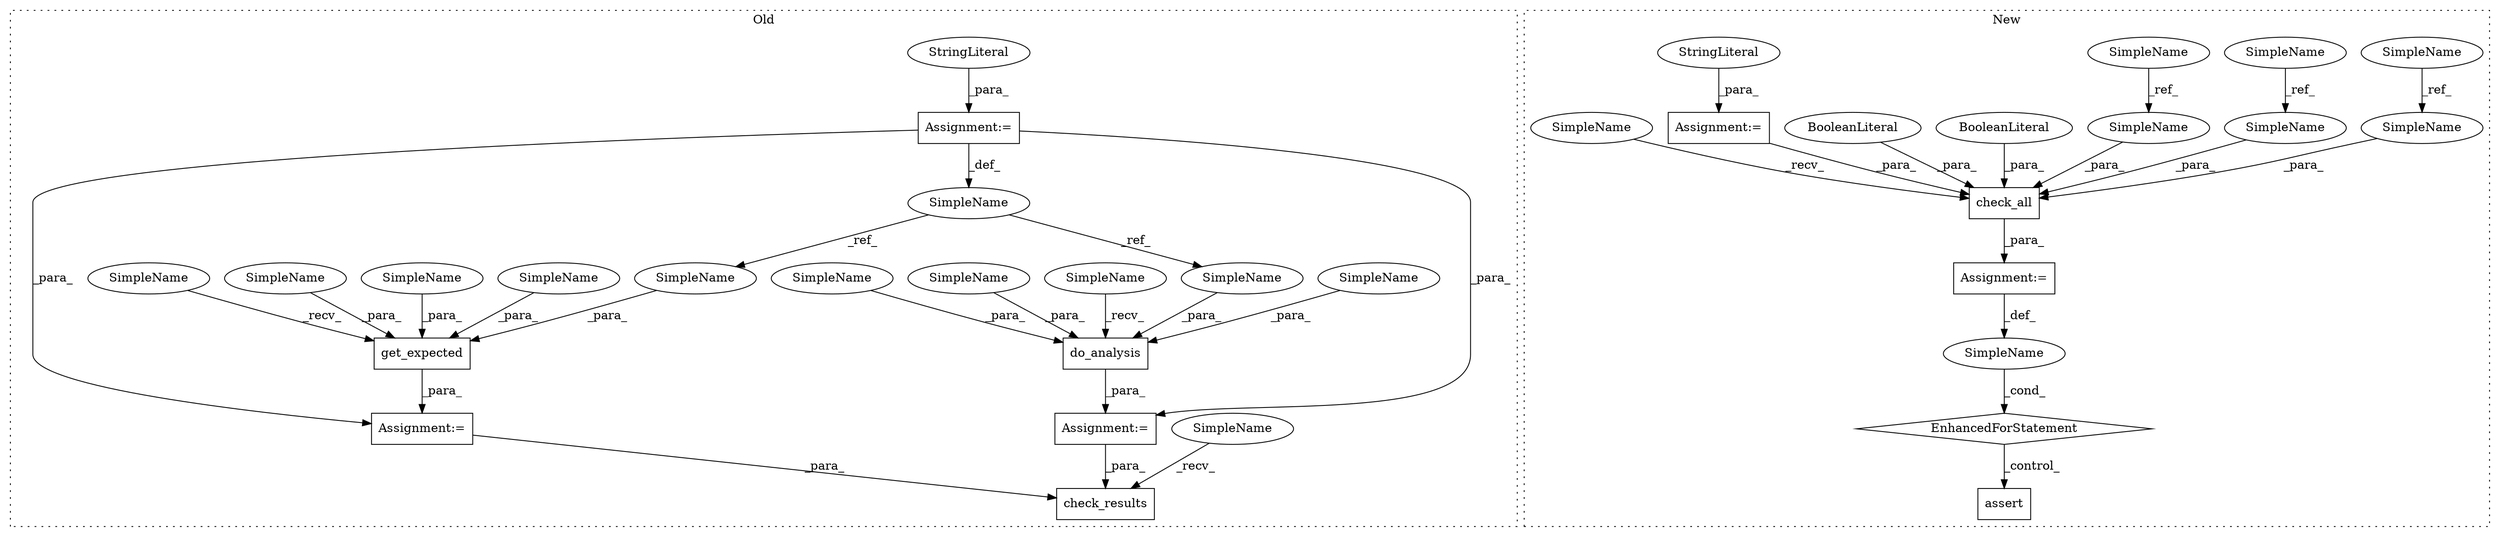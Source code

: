 digraph G {
subgraph cluster0 {
1 [label="get_expected" a="32" s="17014,17059" l="13,1" shape="box"];
3 [label="SimpleName" a="42" s="16849" l="8" shape="ellipse"];
4 [label="do_analysis" a="32" s="16949,16993" l="12,1" shape="box"];
5 [label="check_results" a="32" s="17071,17101" l="14,1" shape="box"];
14 [label="Assignment:=" a="7" s="16857" l="1" shape="box"];
16 [label="Assignment:=" a="7" s="16943" l="1" shape="box"];
17 [label="Assignment:=" a="7" s="17008" l="1" shape="box"];
19 [label="StringLiteral" a="45" s="16858" l="12" shape="ellipse"];
22 [label="SimpleName" a="42" s="16985" l="8" shape="ellipse"];
23 [label="SimpleName" a="42" s="17051" l="8" shape="ellipse"];
25 [label="SimpleName" a="42" s="16978" l="6" shape="ellipse"];
26 [label="SimpleName" a="42" s="17044" l="6" shape="ellipse"];
27 [label="SimpleName" a="42" s="16944" l="4" shape="ellipse"];
28 [label="SimpleName" a="42" s="17066" l="4" shape="ellipse"];
29 [label="SimpleName" a="42" s="17009" l="4" shape="ellipse"];
31 [label="SimpleName" a="42" s="16961" l="8" shape="ellipse"];
32 [label="SimpleName" a="42" s="17027" l="8" shape="ellipse"];
34 [label="SimpleName" a="42" s="17036" l="7" shape="ellipse"];
35 [label="SimpleName" a="42" s="16970" l="7" shape="ellipse"];
label = "Old";
style="dotted";
}
subgraph cluster1 {
2 [label="EnhancedForStatement" a="70" s="13738,13870" l="53,2" shape="diamond"];
6 [label="SimpleName" a="42" s="13803" l="5" shape="ellipse"];
7 [label="assert" a="6" s="13880" l="7" shape="box"];
8 [label="check_all" a="32" s="13816,13869" l="10,1" shape="box"];
9 [label="SimpleName" a="42" s="13714" l="8" shape="ellipse"];
10 [label="SimpleName" a="42" s="13696" l="6" shape="ellipse"];
11 [label="SimpleName" a="42" s="13681" l="7" shape="ellipse"];
12 [label="BooleanLiteral" a="9" s="13860" l="4" shape="ellipse"];
13 [label="BooleanLiteral" a="9" s="13865" l="4" shape="ellipse"];
15 [label="Assignment:=" a="7" s="13738,13870" l="53,2" shape="box"];
18 [label="Assignment:=" a="7" s="13666" l="1" shape="box"];
20 [label="StringLiteral" a="45" s="13667" l="8" shape="ellipse"];
21 [label="SimpleName" a="42" s="13851" l="8" shape="ellipse"];
24 [label="SimpleName" a="42" s="13844" l="6" shape="ellipse"];
30 [label="SimpleName" a="42" s="13811" l="4" shape="ellipse"];
33 [label="SimpleName" a="42" s="13836" l="7" shape="ellipse"];
label = "New";
style="dotted";
}
1 -> 17 [label="_para_"];
2 -> 7 [label="_control_"];
3 -> 31 [label="_ref_"];
3 -> 32 [label="_ref_"];
4 -> 16 [label="_para_"];
6 -> 2 [label="_cond_"];
8 -> 15 [label="_para_"];
9 -> 21 [label="_ref_"];
10 -> 24 [label="_ref_"];
11 -> 33 [label="_ref_"];
12 -> 8 [label="_para_"];
13 -> 8 [label="_para_"];
14 -> 3 [label="_def_"];
14 -> 17 [label="_para_"];
14 -> 16 [label="_para_"];
15 -> 6 [label="_def_"];
16 -> 5 [label="_para_"];
17 -> 5 [label="_para_"];
18 -> 8 [label="_para_"];
19 -> 14 [label="_para_"];
20 -> 18 [label="_para_"];
21 -> 8 [label="_para_"];
22 -> 4 [label="_para_"];
23 -> 1 [label="_para_"];
24 -> 8 [label="_para_"];
25 -> 4 [label="_para_"];
26 -> 1 [label="_para_"];
27 -> 4 [label="_recv_"];
28 -> 5 [label="_recv_"];
29 -> 1 [label="_recv_"];
30 -> 8 [label="_recv_"];
31 -> 4 [label="_para_"];
32 -> 1 [label="_para_"];
33 -> 8 [label="_para_"];
34 -> 1 [label="_para_"];
35 -> 4 [label="_para_"];
}